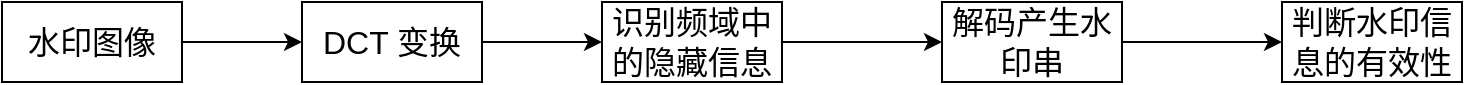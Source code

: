 <mxfile version="24.0.7" type="github">
  <diagram name="第 1 页" id="Xc58GoZkTKpMoaNWe0kn">
    <mxGraphModel dx="2901" dy="1146" grid="1" gridSize="10" guides="1" tooltips="1" connect="1" arrows="1" fold="1" page="1" pageScale="1" pageWidth="827" pageHeight="1169" math="0" shadow="0">
      <root>
        <mxCell id="0" />
        <mxCell id="1" parent="0" />
        <mxCell id="4bfxapxP1zuWlcAlrGS5-1" value="" style="edgeStyle=orthogonalEdgeStyle;rounded=0;orthogonalLoop=1;jettySize=auto;html=1;fontSize=16;" edge="1" parent="1" source="4bfxapxP1zuWlcAlrGS5-2" target="4bfxapxP1zuWlcAlrGS5-4">
          <mxGeometry relative="1" as="geometry" />
        </mxCell>
        <mxCell id="4bfxapxP1zuWlcAlrGS5-2" value="水印图像" style="rounded=0;whiteSpace=wrap;html=1;fontSize=16;" vertex="1" parent="1">
          <mxGeometry x="-730" y="320" width="90" height="40" as="geometry" />
        </mxCell>
        <mxCell id="4bfxapxP1zuWlcAlrGS5-3" value="" style="edgeStyle=orthogonalEdgeStyle;rounded=0;orthogonalLoop=1;jettySize=auto;html=1;fontSize=16;" edge="1" parent="1" source="4bfxapxP1zuWlcAlrGS5-4" target="4bfxapxP1zuWlcAlrGS5-6">
          <mxGeometry relative="1" as="geometry" />
        </mxCell>
        <mxCell id="4bfxapxP1zuWlcAlrGS5-4" value="DCT 变换" style="rounded=0;whiteSpace=wrap;html=1;fontSize=16;" vertex="1" parent="1">
          <mxGeometry x="-580" y="320" width="90" height="40" as="geometry" />
        </mxCell>
        <mxCell id="4bfxapxP1zuWlcAlrGS5-5" value="" style="edgeStyle=orthogonalEdgeStyle;rounded=0;orthogonalLoop=1;jettySize=auto;html=1;fontSize=16;" edge="1" parent="1" source="4bfxapxP1zuWlcAlrGS5-6" target="4bfxapxP1zuWlcAlrGS5-8">
          <mxGeometry relative="1" as="geometry" />
        </mxCell>
        <mxCell id="4bfxapxP1zuWlcAlrGS5-6" value="识别频域中的隐藏信息" style="rounded=0;whiteSpace=wrap;html=1;fontSize=16;" vertex="1" parent="1">
          <mxGeometry x="-430" y="320" width="90" height="40" as="geometry" />
        </mxCell>
        <mxCell id="4bfxapxP1zuWlcAlrGS5-7" value="" style="edgeStyle=orthogonalEdgeStyle;rounded=0;orthogonalLoop=1;jettySize=auto;html=1;fontSize=16;" edge="1" parent="1" source="4bfxapxP1zuWlcAlrGS5-8" target="4bfxapxP1zuWlcAlrGS5-9">
          <mxGeometry relative="1" as="geometry" />
        </mxCell>
        <mxCell id="4bfxapxP1zuWlcAlrGS5-8" value="解码产生水印串" style="rounded=0;whiteSpace=wrap;html=1;fontSize=16;" vertex="1" parent="1">
          <mxGeometry x="-260" y="320" width="90" height="40" as="geometry" />
        </mxCell>
        <mxCell id="4bfxapxP1zuWlcAlrGS5-9" value="判断水印信息的有效性" style="rounded=0;whiteSpace=wrap;html=1;fontSize=16;" vertex="1" parent="1">
          <mxGeometry x="-90" y="320" width="90" height="40" as="geometry" />
        </mxCell>
      </root>
    </mxGraphModel>
  </diagram>
</mxfile>
